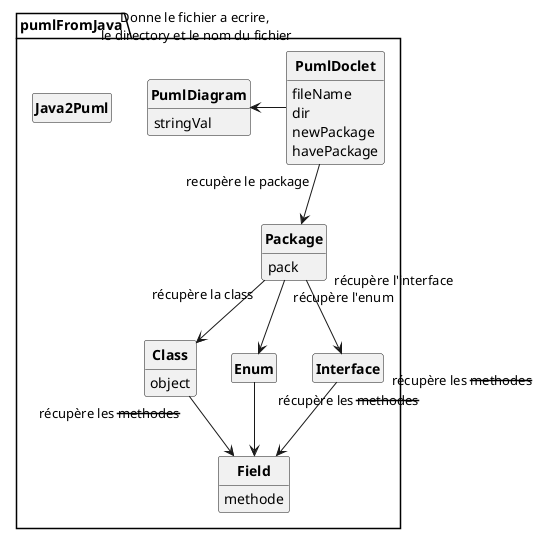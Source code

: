 @startuml

'UML GENERE PAR CODE :)

skinparam style strictuml
skinparam classAttributeIconSize 0
skinparam classFontStyle Bold
hide empty members

PACKAGE pumlFromJava{
	CLASS Class{
		object
	}

	CLASS Field{
		methode
	}

	CLASS Java2Puml{
	}

	CLASS Package{
		pack
	}

	CLASS PumlDiagram{
		stringVal
	}

	CLASS PumlDoclet{
		fileName
		dir
		newPackage
		havePackage
	}

	 class Enum{
        }

     class Interface{
        }

PumlDoclet "recupère le package" --> Package
Package "récupère la class" --> Class
Package "récupère l'interface" --> Interface
Package "récupère l'enum" --> Enum
Class "récupère les --methodes--" --> Field
Interface "récupère les --methodes--" --> Field
Enum "récupère les --methodes--" --> Field
'Je sais que ça ne s'appelle pas méthode mais gros trou de mémoire
PumlDoclet "Donne le fichier a ecrire,\n le directory et le nom du fichier" ---l-> PumlDiagram

}
@enduml